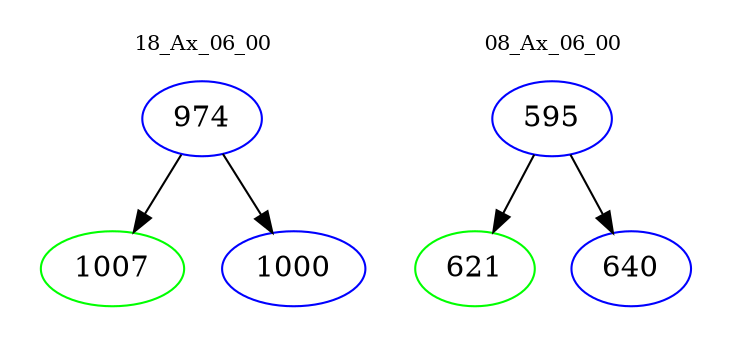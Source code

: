 digraph{
subgraph cluster_0 {
color = white
label = "18_Ax_06_00";
fontsize=10;
T0_974 [label="974", color="blue"]
T0_974 -> T0_1007 [color="black"]
T0_1007 [label="1007", color="green"]
T0_974 -> T0_1000 [color="black"]
T0_1000 [label="1000", color="blue"]
}
subgraph cluster_1 {
color = white
label = "08_Ax_06_00";
fontsize=10;
T1_595 [label="595", color="blue"]
T1_595 -> T1_621 [color="black"]
T1_621 [label="621", color="green"]
T1_595 -> T1_640 [color="black"]
T1_640 [label="640", color="blue"]
}
}
